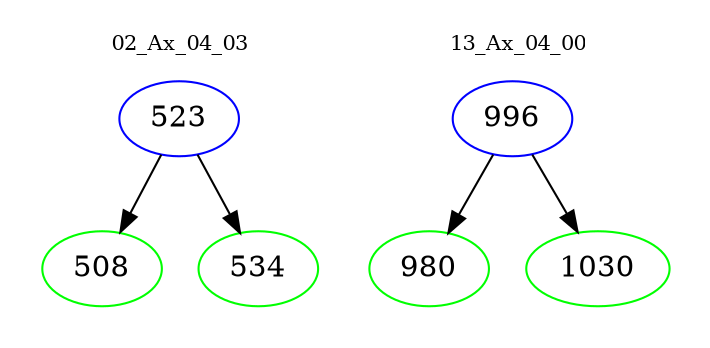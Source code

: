 digraph{
subgraph cluster_0 {
color = white
label = "02_Ax_04_03";
fontsize=10;
T0_523 [label="523", color="blue"]
T0_523 -> T0_508 [color="black"]
T0_508 [label="508", color="green"]
T0_523 -> T0_534 [color="black"]
T0_534 [label="534", color="green"]
}
subgraph cluster_1 {
color = white
label = "13_Ax_04_00";
fontsize=10;
T1_996 [label="996", color="blue"]
T1_996 -> T1_980 [color="black"]
T1_980 [label="980", color="green"]
T1_996 -> T1_1030 [color="black"]
T1_1030 [label="1030", color="green"]
}
}
